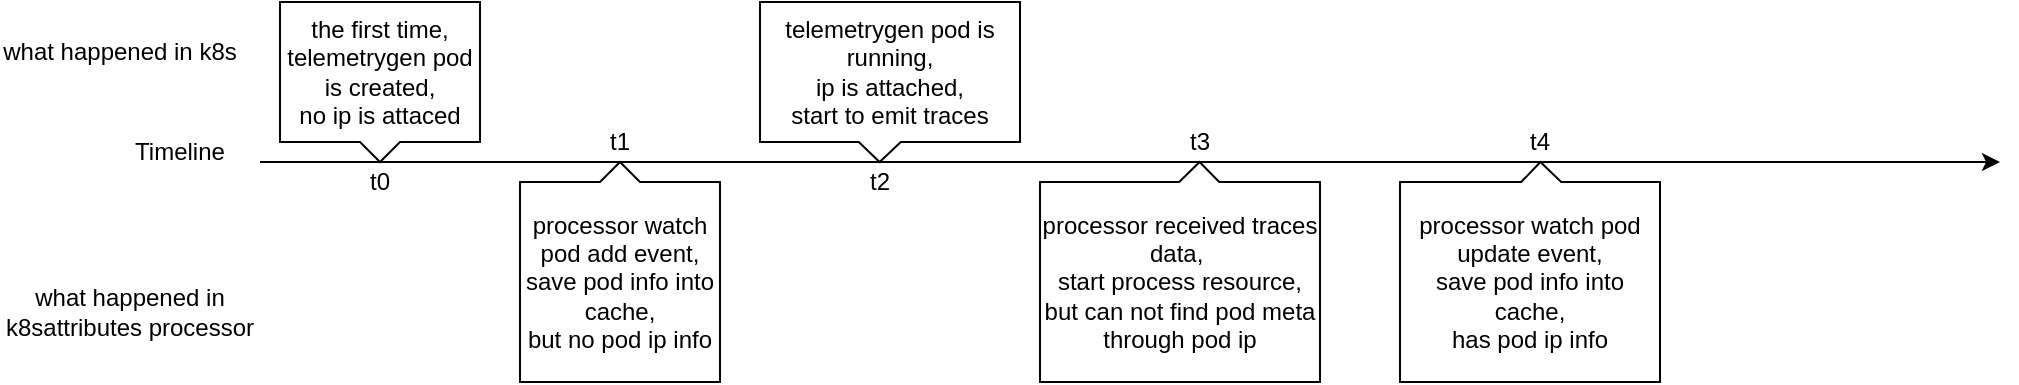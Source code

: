 <mxfile version="21.0.10" type="github">
  <diagram name="Page-1" id="yXMUuwS_kHCdWLO_fU8T">
    <mxGraphModel dx="465" dy="288" grid="1" gridSize="10" guides="1" tooltips="1" connect="1" arrows="1" fold="1" page="1" pageScale="1" pageWidth="850" pageHeight="1100" math="0" shadow="0">
      <root>
        <mxCell id="0" />
        <mxCell id="1" parent="0" />
        <mxCell id="IzNX1caz8K1Fp2sgaAPx-1" value="" style="endArrow=classic;html=1;rounded=0;" edge="1" parent="1">
          <mxGeometry width="50" height="50" relative="1" as="geometry">
            <mxPoint x="160" y="280" as="sourcePoint" />
            <mxPoint x="1030" y="280" as="targetPoint" />
          </mxGeometry>
        </mxCell>
        <mxCell id="IzNX1caz8K1Fp2sgaAPx-2" value="Timeline" style="text;html=1;strokeColor=none;fillColor=none;align=center;verticalAlign=middle;whiteSpace=wrap;rounded=0;" vertex="1" parent="1">
          <mxGeometry x="90" y="260" width="60" height="30" as="geometry" />
        </mxCell>
        <mxCell id="IzNX1caz8K1Fp2sgaAPx-4" value="the first time, telemetrygen pod is created, &lt;br&gt;no ip is attaced" style="shape=callout;whiteSpace=wrap;html=1;perimeter=calloutPerimeter;size=10;position=0.4;base=20;" vertex="1" parent="1">
          <mxGeometry x="170" y="200" width="100" height="80" as="geometry" />
        </mxCell>
        <mxCell id="IzNX1caz8K1Fp2sgaAPx-5" value="t0" style="text;html=1;strokeColor=none;fillColor=none;align=center;verticalAlign=middle;whiteSpace=wrap;rounded=0;" vertex="1" parent="1">
          <mxGeometry x="190" y="280" width="60" height="20" as="geometry" />
        </mxCell>
        <mxCell id="IzNX1caz8K1Fp2sgaAPx-6" value="processor watch pod add event, save pod info into cache, &lt;br&gt;but no pod ip info" style="shape=callout;whiteSpace=wrap;html=1;perimeter=calloutPerimeter;size=10;position=0.4;base=20;direction=west;" vertex="1" parent="1">
          <mxGeometry x="290" y="280" width="100" height="110" as="geometry" />
        </mxCell>
        <mxCell id="IzNX1caz8K1Fp2sgaAPx-7" value="t1" style="text;html=1;strokeColor=none;fillColor=none;align=center;verticalAlign=middle;whiteSpace=wrap;rounded=0;" vertex="1" parent="1">
          <mxGeometry x="310" y="260" width="60" height="20" as="geometry" />
        </mxCell>
        <mxCell id="IzNX1caz8K1Fp2sgaAPx-9" value="what happened in k8s" style="text;html=1;strokeColor=none;fillColor=none;align=center;verticalAlign=middle;whiteSpace=wrap;rounded=0;" vertex="1" parent="1">
          <mxGeometry x="30" y="210" width="120" height="30" as="geometry" />
        </mxCell>
        <mxCell id="IzNX1caz8K1Fp2sgaAPx-10" value="what happened in k8sattributes processor" style="text;html=1;strokeColor=none;fillColor=none;align=center;verticalAlign=middle;whiteSpace=wrap;rounded=0;" vertex="1" parent="1">
          <mxGeometry x="30" y="340" width="130" height="30" as="geometry" />
        </mxCell>
        <mxCell id="IzNX1caz8K1Fp2sgaAPx-11" value="telemetrygen pod is running,&lt;br&gt;ip is attached,&lt;br&gt;start to emit traces" style="shape=callout;whiteSpace=wrap;html=1;perimeter=calloutPerimeter;size=10;position=0.38;base=21;position2=0.46;" vertex="1" parent="1">
          <mxGeometry x="410" y="200" width="130" height="80" as="geometry" />
        </mxCell>
        <mxCell id="IzNX1caz8K1Fp2sgaAPx-12" value="t2" style="text;html=1;strokeColor=none;fillColor=none;align=center;verticalAlign=middle;whiteSpace=wrap;rounded=0;" vertex="1" parent="1">
          <mxGeometry x="440" y="280" width="60" height="20" as="geometry" />
        </mxCell>
        <mxCell id="IzNX1caz8K1Fp2sgaAPx-13" value="processor received traces data,&amp;nbsp;&lt;br&gt;start process resource,&lt;br&gt;but can not find pod meta through pod ip" style="shape=callout;whiteSpace=wrap;html=1;perimeter=calloutPerimeter;size=10;position=0.36;base=20;direction=west;position2=0.43;" vertex="1" parent="1">
          <mxGeometry x="550" y="280" width="140" height="110" as="geometry" />
        </mxCell>
        <mxCell id="IzNX1caz8K1Fp2sgaAPx-14" value="t3" style="text;html=1;strokeColor=none;fillColor=none;align=center;verticalAlign=middle;whiteSpace=wrap;rounded=0;" vertex="1" parent="1">
          <mxGeometry x="600" y="260" width="60" height="20" as="geometry" />
        </mxCell>
        <mxCell id="IzNX1caz8K1Fp2sgaAPx-16" value="processor watch pod update event, &lt;br&gt;save pod info into cache,&lt;br style=&quot;border-color: var(--border-color);&quot;&gt;has pod ip info" style="shape=callout;whiteSpace=wrap;html=1;perimeter=calloutPerimeter;size=10;position=0.38;base=20;direction=west;position2=0.46;" vertex="1" parent="1">
          <mxGeometry x="730" y="280" width="130" height="110" as="geometry" />
        </mxCell>
        <mxCell id="IzNX1caz8K1Fp2sgaAPx-17" value="t4" style="text;html=1;strokeColor=none;fillColor=none;align=center;verticalAlign=middle;whiteSpace=wrap;rounded=0;" vertex="1" parent="1">
          <mxGeometry x="770" y="260" width="60" height="20" as="geometry" />
        </mxCell>
      </root>
    </mxGraphModel>
  </diagram>
</mxfile>
